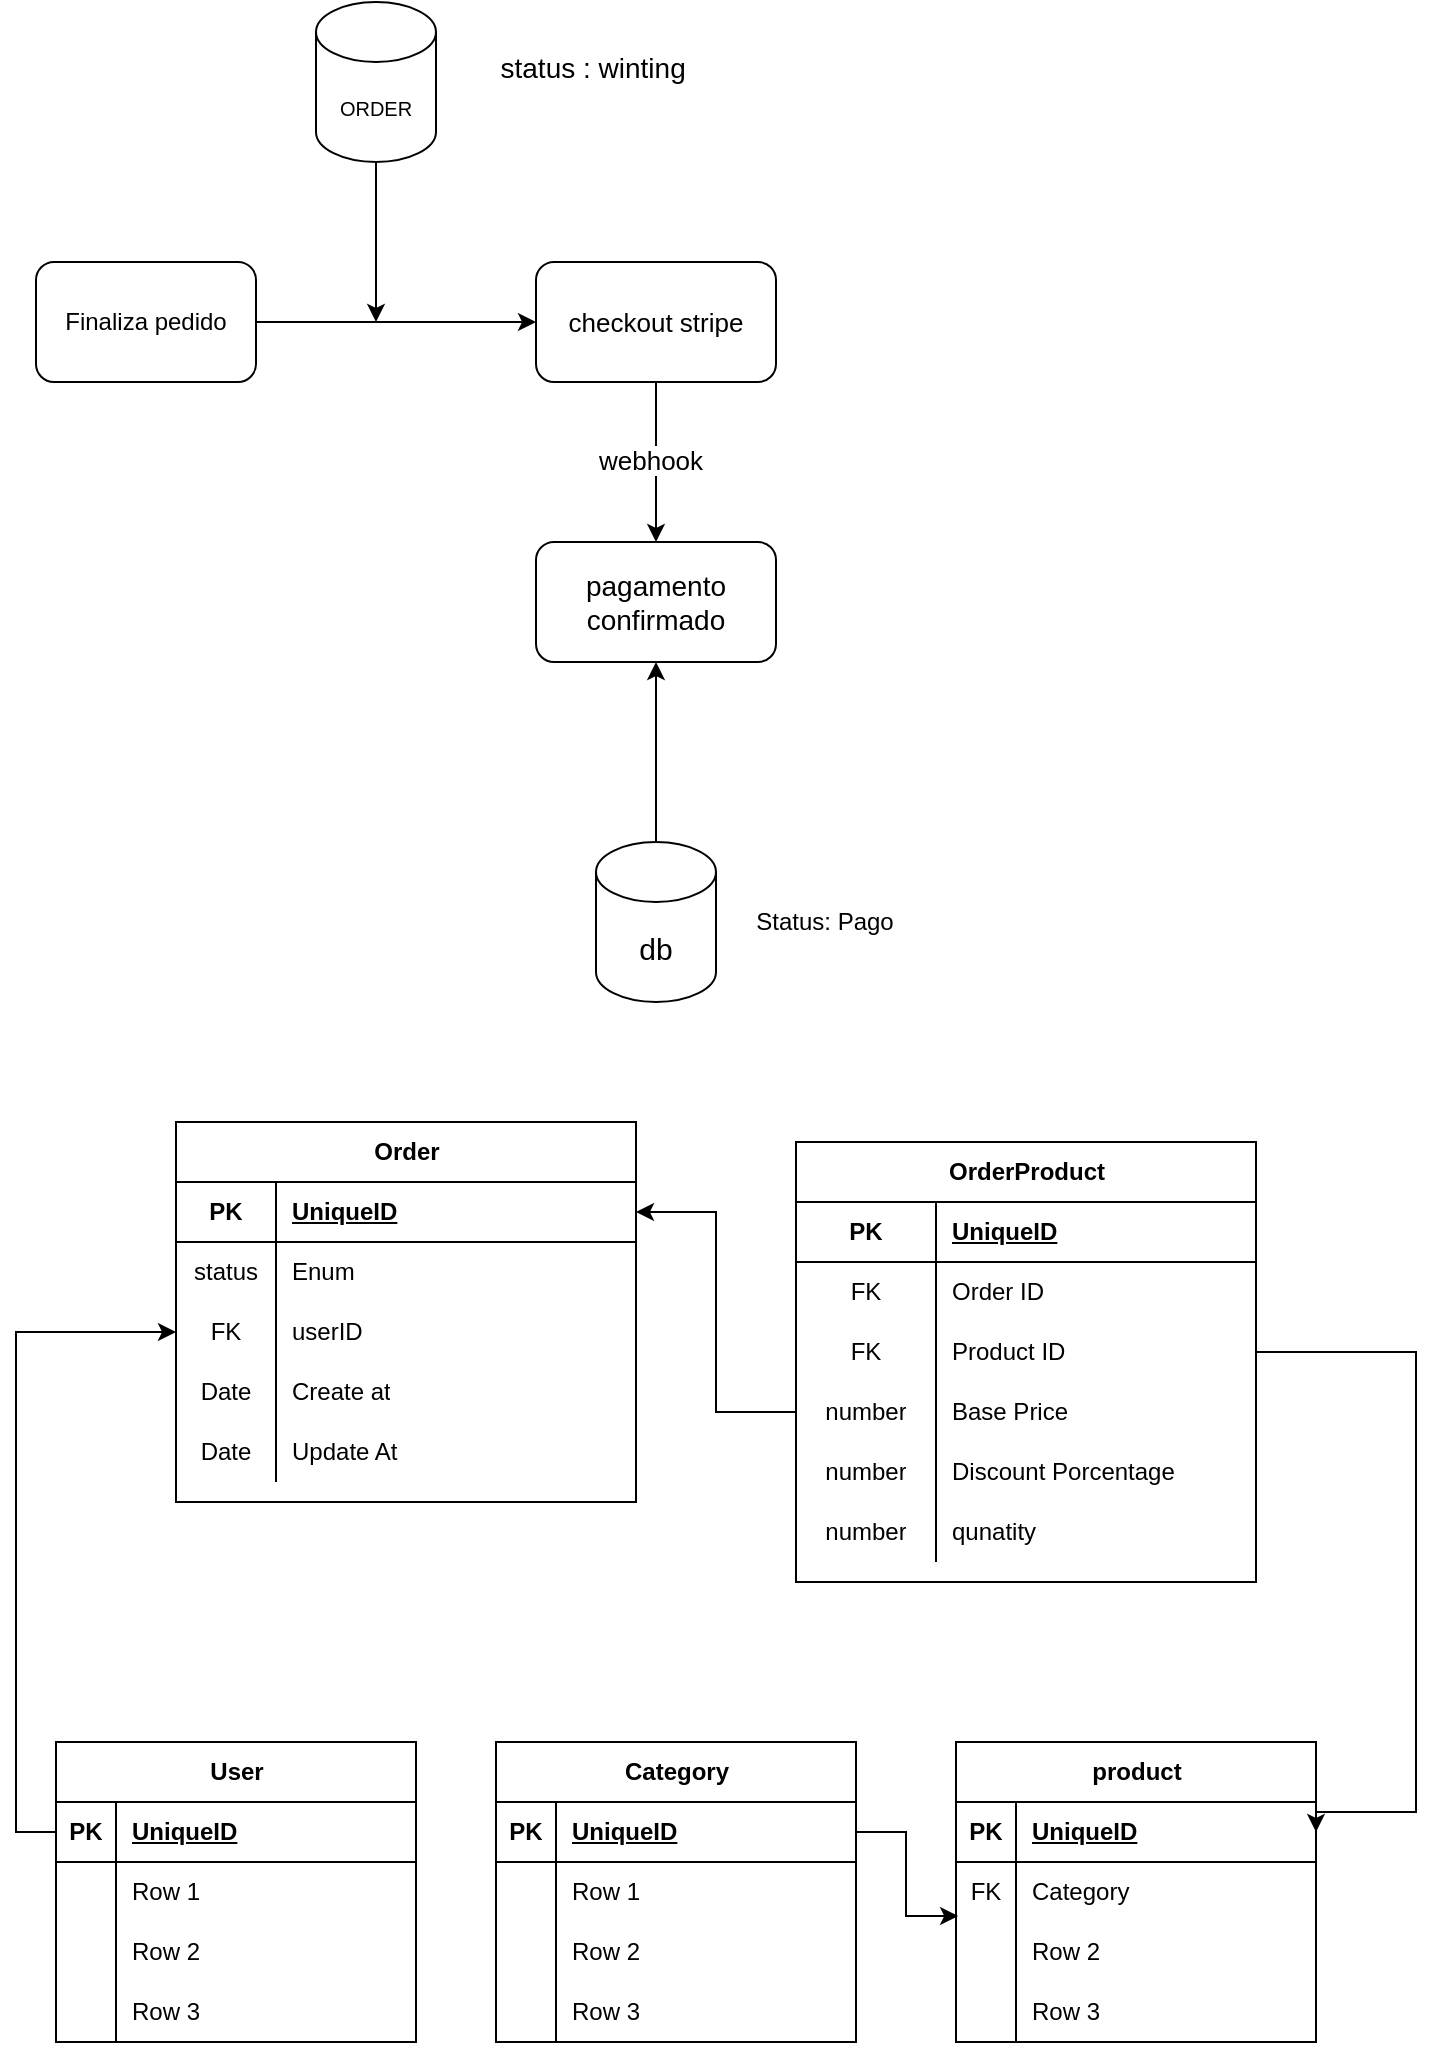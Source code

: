 <mxfile version="22.0.8" type="github">
  <diagram id="av1MfGD0htscGhMpmJ32" name="Página-1">
    <mxGraphModel dx="674" dy="748" grid="1" gridSize="10" guides="1" tooltips="1" connect="1" arrows="1" fold="1" page="1" pageScale="1" pageWidth="827" pageHeight="1169" math="0" shadow="0">
      <root>
        <mxCell id="0" />
        <mxCell id="1" parent="0" />
        <mxCell id="x_FnqYH_u3WfwARJG1x3-4" value="" style="edgeStyle=orthogonalEdgeStyle;rounded=0;orthogonalLoop=1;jettySize=auto;html=1;" edge="1" parent="1" source="x_FnqYH_u3WfwARJG1x3-1" target="x_FnqYH_u3WfwARJG1x3-3">
          <mxGeometry relative="1" as="geometry">
            <Array as="points">
              <mxPoint x="160" y="210" />
              <mxPoint x="160" y="210" />
            </Array>
          </mxGeometry>
        </mxCell>
        <mxCell id="x_FnqYH_u3WfwARJG1x3-1" value="Finaliza pedido" style="rounded=1;whiteSpace=wrap;html=1;" vertex="1" parent="1">
          <mxGeometry x="20" y="180" width="110" height="60" as="geometry" />
        </mxCell>
        <mxCell id="x_FnqYH_u3WfwARJG1x3-6" value="" style="edgeStyle=orthogonalEdgeStyle;rounded=0;orthogonalLoop=1;jettySize=auto;html=1;" edge="1" parent="1" source="x_FnqYH_u3WfwARJG1x3-3" target="x_FnqYH_u3WfwARJG1x3-5">
          <mxGeometry relative="1" as="geometry" />
        </mxCell>
        <mxCell id="x_FnqYH_u3WfwARJG1x3-7" value="&lt;font style=&quot;font-size: 13px;&quot;&gt;webhook&lt;/font&gt;" style="edgeLabel;html=1;align=center;verticalAlign=middle;resizable=0;points=[];" vertex="1" connectable="0" parent="x_FnqYH_u3WfwARJG1x3-6">
          <mxGeometry x="-0.025" y="-3" relative="1" as="geometry">
            <mxPoint as="offset" />
          </mxGeometry>
        </mxCell>
        <mxCell id="x_FnqYH_u3WfwARJG1x3-3" value="&lt;font style=&quot;font-size: 13px;&quot;&gt;checkout stripe&lt;/font&gt;" style="whiteSpace=wrap;html=1;rounded=1;" vertex="1" parent="1">
          <mxGeometry x="270" y="180" width="120" height="60" as="geometry" />
        </mxCell>
        <mxCell id="x_FnqYH_u3WfwARJG1x3-5" value="&lt;font style=&quot;font-size: 14px;&quot;&gt;pagamento confirmado&lt;/font&gt;" style="whiteSpace=wrap;html=1;rounded=1;" vertex="1" parent="1">
          <mxGeometry x="270" y="320" width="120" height="60" as="geometry" />
        </mxCell>
        <mxCell id="x_FnqYH_u3WfwARJG1x3-9" value="" style="edgeStyle=orthogonalEdgeStyle;rounded=0;orthogonalLoop=1;jettySize=auto;html=1;" edge="1" parent="1" source="x_FnqYH_u3WfwARJG1x3-8" target="x_FnqYH_u3WfwARJG1x3-5">
          <mxGeometry relative="1" as="geometry" />
        </mxCell>
        <mxCell id="x_FnqYH_u3WfwARJG1x3-8" value="&lt;font style=&quot;font-size: 15px;&quot;&gt;db&lt;/font&gt;" style="shape=cylinder3;whiteSpace=wrap;html=1;boundedLbl=1;backgroundOutline=1;size=15;" vertex="1" parent="1">
          <mxGeometry x="300" y="470" width="60" height="80" as="geometry" />
        </mxCell>
        <mxCell id="x_FnqYH_u3WfwARJG1x3-12" style="edgeStyle=orthogonalEdgeStyle;rounded=0;orthogonalLoop=1;jettySize=auto;html=1;" edge="1" parent="1" source="x_FnqYH_u3WfwARJG1x3-10">
          <mxGeometry relative="1" as="geometry">
            <mxPoint x="190" y="210" as="targetPoint" />
          </mxGeometry>
        </mxCell>
        <mxCell id="x_FnqYH_u3WfwARJG1x3-10" value="&lt;font size=&quot;1&quot;&gt;ORDER&lt;/font&gt;" style="shape=cylinder3;whiteSpace=wrap;html=1;boundedLbl=1;backgroundOutline=1;size=15;" vertex="1" parent="1">
          <mxGeometry x="160" y="50" width="60" height="80" as="geometry" />
        </mxCell>
        <mxCell id="x_FnqYH_u3WfwARJG1x3-13" value="&lt;span style=&quot;font-size: 14px;&quot;&gt;status : winting&amp;nbsp;&lt;/span&gt;" style="text;html=1;align=center;verticalAlign=middle;resizable=0;points=[];autosize=1;strokeColor=none;fillColor=none;" vertex="1" parent="1">
          <mxGeometry x="240" y="68" width="120" height="30" as="geometry" />
        </mxCell>
        <mxCell id="x_FnqYH_u3WfwARJG1x3-14" value="Status: Pago" style="text;html=1;align=center;verticalAlign=middle;resizable=0;points=[];autosize=1;strokeColor=none;fillColor=none;" vertex="1" parent="1">
          <mxGeometry x="369" y="495" width="90" height="30" as="geometry" />
        </mxCell>
        <mxCell id="x_FnqYH_u3WfwARJG1x3-19" value="Order" style="shape=table;startSize=30;container=1;collapsible=1;childLayout=tableLayout;fixedRows=1;rowLines=0;fontStyle=1;align=center;resizeLast=1;html=1;" vertex="1" parent="1">
          <mxGeometry x="90" y="610" width="230" height="190" as="geometry" />
        </mxCell>
        <mxCell id="x_FnqYH_u3WfwARJG1x3-20" value="" style="shape=tableRow;horizontal=0;startSize=0;swimlaneHead=0;swimlaneBody=0;fillColor=none;collapsible=0;dropTarget=0;points=[[0,0.5],[1,0.5]];portConstraint=eastwest;top=0;left=0;right=0;bottom=1;" vertex="1" parent="x_FnqYH_u3WfwARJG1x3-19">
          <mxGeometry y="30" width="230" height="30" as="geometry" />
        </mxCell>
        <mxCell id="x_FnqYH_u3WfwARJG1x3-21" value="PK" style="shape=partialRectangle;connectable=0;fillColor=none;top=0;left=0;bottom=0;right=0;fontStyle=1;overflow=hidden;whiteSpace=wrap;html=1;" vertex="1" parent="x_FnqYH_u3WfwARJG1x3-20">
          <mxGeometry width="50" height="30" as="geometry">
            <mxRectangle width="50" height="30" as="alternateBounds" />
          </mxGeometry>
        </mxCell>
        <mxCell id="x_FnqYH_u3WfwARJG1x3-22" value="UniqueID" style="shape=partialRectangle;connectable=0;fillColor=none;top=0;left=0;bottom=0;right=0;align=left;spacingLeft=6;fontStyle=5;overflow=hidden;whiteSpace=wrap;html=1;" vertex="1" parent="x_FnqYH_u3WfwARJG1x3-20">
          <mxGeometry x="50" width="180" height="30" as="geometry">
            <mxRectangle width="180" height="30" as="alternateBounds" />
          </mxGeometry>
        </mxCell>
        <mxCell id="x_FnqYH_u3WfwARJG1x3-23" value="" style="shape=tableRow;horizontal=0;startSize=0;swimlaneHead=0;swimlaneBody=0;fillColor=none;collapsible=0;dropTarget=0;points=[[0,0.5],[1,0.5]];portConstraint=eastwest;top=0;left=0;right=0;bottom=0;" vertex="1" parent="x_FnqYH_u3WfwARJG1x3-19">
          <mxGeometry y="60" width="230" height="30" as="geometry" />
        </mxCell>
        <mxCell id="x_FnqYH_u3WfwARJG1x3-24" value="status" style="shape=partialRectangle;connectable=0;fillColor=none;top=0;left=0;bottom=0;right=0;editable=1;overflow=hidden;whiteSpace=wrap;html=1;" vertex="1" parent="x_FnqYH_u3WfwARJG1x3-23">
          <mxGeometry width="50" height="30" as="geometry">
            <mxRectangle width="50" height="30" as="alternateBounds" />
          </mxGeometry>
        </mxCell>
        <mxCell id="x_FnqYH_u3WfwARJG1x3-25" value="Enum" style="shape=partialRectangle;connectable=0;fillColor=none;top=0;left=0;bottom=0;right=0;align=left;spacingLeft=6;overflow=hidden;whiteSpace=wrap;html=1;" vertex="1" parent="x_FnqYH_u3WfwARJG1x3-23">
          <mxGeometry x="50" width="180" height="30" as="geometry">
            <mxRectangle width="180" height="30" as="alternateBounds" />
          </mxGeometry>
        </mxCell>
        <mxCell id="x_FnqYH_u3WfwARJG1x3-26" value="" style="shape=tableRow;horizontal=0;startSize=0;swimlaneHead=0;swimlaneBody=0;fillColor=none;collapsible=0;dropTarget=0;points=[[0,0.5],[1,0.5]];portConstraint=eastwest;top=0;left=0;right=0;bottom=0;" vertex="1" parent="x_FnqYH_u3WfwARJG1x3-19">
          <mxGeometry y="90" width="230" height="30" as="geometry" />
        </mxCell>
        <mxCell id="x_FnqYH_u3WfwARJG1x3-27" value="FK" style="shape=partialRectangle;connectable=0;fillColor=none;top=0;left=0;bottom=0;right=0;editable=1;overflow=hidden;whiteSpace=wrap;html=1;" vertex="1" parent="x_FnqYH_u3WfwARJG1x3-26">
          <mxGeometry width="50" height="30" as="geometry">
            <mxRectangle width="50" height="30" as="alternateBounds" />
          </mxGeometry>
        </mxCell>
        <mxCell id="x_FnqYH_u3WfwARJG1x3-28" value="userID" style="shape=partialRectangle;connectable=0;fillColor=none;top=0;left=0;bottom=0;right=0;align=left;spacingLeft=6;overflow=hidden;whiteSpace=wrap;html=1;" vertex="1" parent="x_FnqYH_u3WfwARJG1x3-26">
          <mxGeometry x="50" width="180" height="30" as="geometry">
            <mxRectangle width="180" height="30" as="alternateBounds" />
          </mxGeometry>
        </mxCell>
        <mxCell id="x_FnqYH_u3WfwARJG1x3-101" style="shape=tableRow;horizontal=0;startSize=0;swimlaneHead=0;swimlaneBody=0;fillColor=none;collapsible=0;dropTarget=0;points=[[0,0.5],[1,0.5]];portConstraint=eastwest;top=0;left=0;right=0;bottom=0;" vertex="1" parent="x_FnqYH_u3WfwARJG1x3-19">
          <mxGeometry y="120" width="230" height="30" as="geometry" />
        </mxCell>
        <mxCell id="x_FnqYH_u3WfwARJG1x3-102" value="Date" style="shape=partialRectangle;connectable=0;fillColor=none;top=0;left=0;bottom=0;right=0;editable=1;overflow=hidden;whiteSpace=wrap;html=1;" vertex="1" parent="x_FnqYH_u3WfwARJG1x3-101">
          <mxGeometry width="50" height="30" as="geometry">
            <mxRectangle width="50" height="30" as="alternateBounds" />
          </mxGeometry>
        </mxCell>
        <mxCell id="x_FnqYH_u3WfwARJG1x3-103" value="Create at" style="shape=partialRectangle;connectable=0;fillColor=none;top=0;left=0;bottom=0;right=0;align=left;spacingLeft=6;overflow=hidden;whiteSpace=wrap;html=1;" vertex="1" parent="x_FnqYH_u3WfwARJG1x3-101">
          <mxGeometry x="50" width="180" height="30" as="geometry">
            <mxRectangle width="180" height="30" as="alternateBounds" />
          </mxGeometry>
        </mxCell>
        <mxCell id="x_FnqYH_u3WfwARJG1x3-104" style="shape=tableRow;horizontal=0;startSize=0;swimlaneHead=0;swimlaneBody=0;fillColor=none;collapsible=0;dropTarget=0;points=[[0,0.5],[1,0.5]];portConstraint=eastwest;top=0;left=0;right=0;bottom=0;" vertex="1" parent="x_FnqYH_u3WfwARJG1x3-19">
          <mxGeometry y="150" width="230" height="30" as="geometry" />
        </mxCell>
        <mxCell id="x_FnqYH_u3WfwARJG1x3-105" value="Date" style="shape=partialRectangle;connectable=0;fillColor=none;top=0;left=0;bottom=0;right=0;editable=1;overflow=hidden;whiteSpace=wrap;html=1;" vertex="1" parent="x_FnqYH_u3WfwARJG1x3-104">
          <mxGeometry width="50" height="30" as="geometry">
            <mxRectangle width="50" height="30" as="alternateBounds" />
          </mxGeometry>
        </mxCell>
        <mxCell id="x_FnqYH_u3WfwARJG1x3-106" value="Update At" style="shape=partialRectangle;connectable=0;fillColor=none;top=0;left=0;bottom=0;right=0;align=left;spacingLeft=6;overflow=hidden;whiteSpace=wrap;html=1;" vertex="1" parent="x_FnqYH_u3WfwARJG1x3-104">
          <mxGeometry x="50" width="180" height="30" as="geometry">
            <mxRectangle width="180" height="30" as="alternateBounds" />
          </mxGeometry>
        </mxCell>
        <mxCell id="x_FnqYH_u3WfwARJG1x3-32" value="OrderProduct" style="shape=table;startSize=30;container=1;collapsible=1;childLayout=tableLayout;fixedRows=1;rowLines=0;fontStyle=1;align=center;resizeLast=1;html=1;" vertex="1" parent="1">
          <mxGeometry x="400" y="620" width="230" height="220" as="geometry" />
        </mxCell>
        <mxCell id="x_FnqYH_u3WfwARJG1x3-33" value="" style="shape=tableRow;horizontal=0;startSize=0;swimlaneHead=0;swimlaneBody=0;fillColor=none;collapsible=0;dropTarget=0;points=[[0,0.5],[1,0.5]];portConstraint=eastwest;top=0;left=0;right=0;bottom=1;" vertex="1" parent="x_FnqYH_u3WfwARJG1x3-32">
          <mxGeometry y="30" width="230" height="30" as="geometry" />
        </mxCell>
        <mxCell id="x_FnqYH_u3WfwARJG1x3-34" value="PK" style="shape=partialRectangle;connectable=0;fillColor=none;top=0;left=0;bottom=0;right=0;fontStyle=1;overflow=hidden;whiteSpace=wrap;html=1;" vertex="1" parent="x_FnqYH_u3WfwARJG1x3-33">
          <mxGeometry width="70" height="30" as="geometry">
            <mxRectangle width="70" height="30" as="alternateBounds" />
          </mxGeometry>
        </mxCell>
        <mxCell id="x_FnqYH_u3WfwARJG1x3-35" value="UniqueID" style="shape=partialRectangle;connectable=0;fillColor=none;top=0;left=0;bottom=0;right=0;align=left;spacingLeft=6;fontStyle=5;overflow=hidden;whiteSpace=wrap;html=1;" vertex="1" parent="x_FnqYH_u3WfwARJG1x3-33">
          <mxGeometry x="70" width="160" height="30" as="geometry">
            <mxRectangle width="160" height="30" as="alternateBounds" />
          </mxGeometry>
        </mxCell>
        <mxCell id="x_FnqYH_u3WfwARJG1x3-36" value="" style="shape=tableRow;horizontal=0;startSize=0;swimlaneHead=0;swimlaneBody=0;fillColor=none;collapsible=0;dropTarget=0;points=[[0,0.5],[1,0.5]];portConstraint=eastwest;top=0;left=0;right=0;bottom=0;" vertex="1" parent="x_FnqYH_u3WfwARJG1x3-32">
          <mxGeometry y="60" width="230" height="30" as="geometry" />
        </mxCell>
        <mxCell id="x_FnqYH_u3WfwARJG1x3-37" value="FK" style="shape=partialRectangle;connectable=0;fillColor=none;top=0;left=0;bottom=0;right=0;editable=1;overflow=hidden;whiteSpace=wrap;html=1;" vertex="1" parent="x_FnqYH_u3WfwARJG1x3-36">
          <mxGeometry width="70" height="30" as="geometry">
            <mxRectangle width="70" height="30" as="alternateBounds" />
          </mxGeometry>
        </mxCell>
        <mxCell id="x_FnqYH_u3WfwARJG1x3-38" value="Order ID" style="shape=partialRectangle;connectable=0;fillColor=none;top=0;left=0;bottom=0;right=0;align=left;spacingLeft=6;overflow=hidden;whiteSpace=wrap;html=1;" vertex="1" parent="x_FnqYH_u3WfwARJG1x3-36">
          <mxGeometry x="70" width="160" height="30" as="geometry">
            <mxRectangle width="160" height="30" as="alternateBounds" />
          </mxGeometry>
        </mxCell>
        <mxCell id="x_FnqYH_u3WfwARJG1x3-55" style="shape=tableRow;horizontal=0;startSize=0;swimlaneHead=0;swimlaneBody=0;fillColor=none;collapsible=0;dropTarget=0;points=[[0,0.5],[1,0.5]];portConstraint=eastwest;top=0;left=0;right=0;bottom=0;" vertex="1" parent="x_FnqYH_u3WfwARJG1x3-32">
          <mxGeometry y="90" width="230" height="30" as="geometry" />
        </mxCell>
        <mxCell id="x_FnqYH_u3WfwARJG1x3-56" value="FK" style="shape=partialRectangle;connectable=0;fillColor=none;top=0;left=0;bottom=0;right=0;editable=1;overflow=hidden;whiteSpace=wrap;html=1;" vertex="1" parent="x_FnqYH_u3WfwARJG1x3-55">
          <mxGeometry width="70" height="30" as="geometry">
            <mxRectangle width="70" height="30" as="alternateBounds" />
          </mxGeometry>
        </mxCell>
        <mxCell id="x_FnqYH_u3WfwARJG1x3-57" value="Product ID" style="shape=partialRectangle;connectable=0;fillColor=none;top=0;left=0;bottom=0;right=0;align=left;spacingLeft=6;overflow=hidden;whiteSpace=wrap;html=1;" vertex="1" parent="x_FnqYH_u3WfwARJG1x3-55">
          <mxGeometry x="70" width="160" height="30" as="geometry">
            <mxRectangle width="160" height="30" as="alternateBounds" />
          </mxGeometry>
        </mxCell>
        <mxCell id="x_FnqYH_u3WfwARJG1x3-39" value="" style="shape=tableRow;horizontal=0;startSize=0;swimlaneHead=0;swimlaneBody=0;fillColor=none;collapsible=0;dropTarget=0;points=[[0,0.5],[1,0.5]];portConstraint=eastwest;top=0;left=0;right=0;bottom=0;" vertex="1" parent="x_FnqYH_u3WfwARJG1x3-32">
          <mxGeometry y="120" width="230" height="30" as="geometry" />
        </mxCell>
        <mxCell id="x_FnqYH_u3WfwARJG1x3-40" value="number" style="shape=partialRectangle;connectable=0;fillColor=none;top=0;left=0;bottom=0;right=0;editable=1;overflow=hidden;whiteSpace=wrap;html=1;" vertex="1" parent="x_FnqYH_u3WfwARJG1x3-39">
          <mxGeometry width="70" height="30" as="geometry">
            <mxRectangle width="70" height="30" as="alternateBounds" />
          </mxGeometry>
        </mxCell>
        <mxCell id="x_FnqYH_u3WfwARJG1x3-41" value="Base Price" style="shape=partialRectangle;connectable=0;fillColor=none;top=0;left=0;bottom=0;right=0;align=left;spacingLeft=6;overflow=hidden;whiteSpace=wrap;html=1;" vertex="1" parent="x_FnqYH_u3WfwARJG1x3-39">
          <mxGeometry x="70" width="160" height="30" as="geometry">
            <mxRectangle width="160" height="30" as="alternateBounds" />
          </mxGeometry>
        </mxCell>
        <mxCell id="x_FnqYH_u3WfwARJG1x3-42" value="" style="shape=tableRow;horizontal=0;startSize=0;swimlaneHead=0;swimlaneBody=0;fillColor=none;collapsible=0;dropTarget=0;points=[[0,0.5],[1,0.5]];portConstraint=eastwest;top=0;left=0;right=0;bottom=0;" vertex="1" parent="x_FnqYH_u3WfwARJG1x3-32">
          <mxGeometry y="150" width="230" height="30" as="geometry" />
        </mxCell>
        <mxCell id="x_FnqYH_u3WfwARJG1x3-43" value="number" style="shape=partialRectangle;connectable=0;fillColor=none;top=0;left=0;bottom=0;right=0;editable=1;overflow=hidden;whiteSpace=wrap;html=1;" vertex="1" parent="x_FnqYH_u3WfwARJG1x3-42">
          <mxGeometry width="70" height="30" as="geometry">
            <mxRectangle width="70" height="30" as="alternateBounds" />
          </mxGeometry>
        </mxCell>
        <mxCell id="x_FnqYH_u3WfwARJG1x3-44" value="Discount Porcentage" style="shape=partialRectangle;connectable=0;fillColor=none;top=0;left=0;bottom=0;right=0;align=left;spacingLeft=6;overflow=hidden;whiteSpace=wrap;html=1;" vertex="1" parent="x_FnqYH_u3WfwARJG1x3-42">
          <mxGeometry x="70" width="160" height="30" as="geometry">
            <mxRectangle width="160" height="30" as="alternateBounds" />
          </mxGeometry>
        </mxCell>
        <mxCell id="x_FnqYH_u3WfwARJG1x3-46" style="shape=tableRow;horizontal=0;startSize=0;swimlaneHead=0;swimlaneBody=0;fillColor=none;collapsible=0;dropTarget=0;points=[[0,0.5],[1,0.5]];portConstraint=eastwest;top=0;left=0;right=0;bottom=0;" vertex="1" parent="x_FnqYH_u3WfwARJG1x3-32">
          <mxGeometry y="180" width="230" height="30" as="geometry" />
        </mxCell>
        <mxCell id="x_FnqYH_u3WfwARJG1x3-47" value="number" style="shape=partialRectangle;connectable=0;fillColor=none;top=0;left=0;bottom=0;right=0;editable=1;overflow=hidden;whiteSpace=wrap;html=1;" vertex="1" parent="x_FnqYH_u3WfwARJG1x3-46">
          <mxGeometry width="70" height="30" as="geometry">
            <mxRectangle width="70" height="30" as="alternateBounds" />
          </mxGeometry>
        </mxCell>
        <mxCell id="x_FnqYH_u3WfwARJG1x3-48" value="qunatity" style="shape=partialRectangle;connectable=0;fillColor=none;top=0;left=0;bottom=0;right=0;align=left;spacingLeft=6;overflow=hidden;whiteSpace=wrap;html=1;" vertex="1" parent="x_FnqYH_u3WfwARJG1x3-46">
          <mxGeometry x="70" width="160" height="30" as="geometry">
            <mxRectangle width="160" height="30" as="alternateBounds" />
          </mxGeometry>
        </mxCell>
        <mxCell id="x_FnqYH_u3WfwARJG1x3-45" style="edgeStyle=orthogonalEdgeStyle;rounded=0;orthogonalLoop=1;jettySize=auto;html=1;entryX=1;entryY=0.5;entryDx=0;entryDy=0;" edge="1" parent="1" source="x_FnqYH_u3WfwARJG1x3-39" target="x_FnqYH_u3WfwARJG1x3-20">
          <mxGeometry relative="1" as="geometry" />
        </mxCell>
        <mxCell id="x_FnqYH_u3WfwARJG1x3-58" value="product" style="shape=table;startSize=30;container=1;collapsible=1;childLayout=tableLayout;fixedRows=1;rowLines=0;fontStyle=1;align=center;resizeLast=1;html=1;" vertex="1" parent="1">
          <mxGeometry x="480" y="920" width="180" height="150" as="geometry" />
        </mxCell>
        <mxCell id="x_FnqYH_u3WfwARJG1x3-59" value="" style="shape=tableRow;horizontal=0;startSize=0;swimlaneHead=0;swimlaneBody=0;fillColor=none;collapsible=0;dropTarget=0;points=[[0,0.5],[1,0.5]];portConstraint=eastwest;top=0;left=0;right=0;bottom=1;" vertex="1" parent="x_FnqYH_u3WfwARJG1x3-58">
          <mxGeometry y="30" width="180" height="30" as="geometry" />
        </mxCell>
        <mxCell id="x_FnqYH_u3WfwARJG1x3-60" value="PK" style="shape=partialRectangle;connectable=0;fillColor=none;top=0;left=0;bottom=0;right=0;fontStyle=1;overflow=hidden;whiteSpace=wrap;html=1;" vertex="1" parent="x_FnqYH_u3WfwARJG1x3-59">
          <mxGeometry width="30" height="30" as="geometry">
            <mxRectangle width="30" height="30" as="alternateBounds" />
          </mxGeometry>
        </mxCell>
        <mxCell id="x_FnqYH_u3WfwARJG1x3-61" value="UniqueID" style="shape=partialRectangle;connectable=0;fillColor=none;top=0;left=0;bottom=0;right=0;align=left;spacingLeft=6;fontStyle=5;overflow=hidden;whiteSpace=wrap;html=1;" vertex="1" parent="x_FnqYH_u3WfwARJG1x3-59">
          <mxGeometry x="30" width="150" height="30" as="geometry">
            <mxRectangle width="150" height="30" as="alternateBounds" />
          </mxGeometry>
        </mxCell>
        <mxCell id="x_FnqYH_u3WfwARJG1x3-62" value="" style="shape=tableRow;horizontal=0;startSize=0;swimlaneHead=0;swimlaneBody=0;fillColor=none;collapsible=0;dropTarget=0;points=[[0,0.5],[1,0.5]];portConstraint=eastwest;top=0;left=0;right=0;bottom=0;" vertex="1" parent="x_FnqYH_u3WfwARJG1x3-58">
          <mxGeometry y="60" width="180" height="30" as="geometry" />
        </mxCell>
        <mxCell id="x_FnqYH_u3WfwARJG1x3-63" value="FK" style="shape=partialRectangle;connectable=0;fillColor=none;top=0;left=0;bottom=0;right=0;editable=1;overflow=hidden;whiteSpace=wrap;html=1;" vertex="1" parent="x_FnqYH_u3WfwARJG1x3-62">
          <mxGeometry width="30" height="30" as="geometry">
            <mxRectangle width="30" height="30" as="alternateBounds" />
          </mxGeometry>
        </mxCell>
        <mxCell id="x_FnqYH_u3WfwARJG1x3-64" value="Category" style="shape=partialRectangle;connectable=0;fillColor=none;top=0;left=0;bottom=0;right=0;align=left;spacingLeft=6;overflow=hidden;whiteSpace=wrap;html=1;" vertex="1" parent="x_FnqYH_u3WfwARJG1x3-62">
          <mxGeometry x="30" width="150" height="30" as="geometry">
            <mxRectangle width="150" height="30" as="alternateBounds" />
          </mxGeometry>
        </mxCell>
        <mxCell id="x_FnqYH_u3WfwARJG1x3-65" value="" style="shape=tableRow;horizontal=0;startSize=0;swimlaneHead=0;swimlaneBody=0;fillColor=none;collapsible=0;dropTarget=0;points=[[0,0.5],[1,0.5]];portConstraint=eastwest;top=0;left=0;right=0;bottom=0;" vertex="1" parent="x_FnqYH_u3WfwARJG1x3-58">
          <mxGeometry y="90" width="180" height="30" as="geometry" />
        </mxCell>
        <mxCell id="x_FnqYH_u3WfwARJG1x3-66" value="" style="shape=partialRectangle;connectable=0;fillColor=none;top=0;left=0;bottom=0;right=0;editable=1;overflow=hidden;whiteSpace=wrap;html=1;" vertex="1" parent="x_FnqYH_u3WfwARJG1x3-65">
          <mxGeometry width="30" height="30" as="geometry">
            <mxRectangle width="30" height="30" as="alternateBounds" />
          </mxGeometry>
        </mxCell>
        <mxCell id="x_FnqYH_u3WfwARJG1x3-67" value="Row 2" style="shape=partialRectangle;connectable=0;fillColor=none;top=0;left=0;bottom=0;right=0;align=left;spacingLeft=6;overflow=hidden;whiteSpace=wrap;html=1;" vertex="1" parent="x_FnqYH_u3WfwARJG1x3-65">
          <mxGeometry x="30" width="150" height="30" as="geometry">
            <mxRectangle width="150" height="30" as="alternateBounds" />
          </mxGeometry>
        </mxCell>
        <mxCell id="x_FnqYH_u3WfwARJG1x3-68" value="" style="shape=tableRow;horizontal=0;startSize=0;swimlaneHead=0;swimlaneBody=0;fillColor=none;collapsible=0;dropTarget=0;points=[[0,0.5],[1,0.5]];portConstraint=eastwest;top=0;left=0;right=0;bottom=0;" vertex="1" parent="x_FnqYH_u3WfwARJG1x3-58">
          <mxGeometry y="120" width="180" height="30" as="geometry" />
        </mxCell>
        <mxCell id="x_FnqYH_u3WfwARJG1x3-69" value="" style="shape=partialRectangle;connectable=0;fillColor=none;top=0;left=0;bottom=0;right=0;editable=1;overflow=hidden;whiteSpace=wrap;html=1;" vertex="1" parent="x_FnqYH_u3WfwARJG1x3-68">
          <mxGeometry width="30" height="30" as="geometry">
            <mxRectangle width="30" height="30" as="alternateBounds" />
          </mxGeometry>
        </mxCell>
        <mxCell id="x_FnqYH_u3WfwARJG1x3-70" value="Row 3" style="shape=partialRectangle;connectable=0;fillColor=none;top=0;left=0;bottom=0;right=0;align=left;spacingLeft=6;overflow=hidden;whiteSpace=wrap;html=1;" vertex="1" parent="x_FnqYH_u3WfwARJG1x3-68">
          <mxGeometry x="30" width="150" height="30" as="geometry">
            <mxRectangle width="150" height="30" as="alternateBounds" />
          </mxGeometry>
        </mxCell>
        <mxCell id="x_FnqYH_u3WfwARJG1x3-71" style="edgeStyle=orthogonalEdgeStyle;rounded=0;orthogonalLoop=1;jettySize=auto;html=1;entryX=1;entryY=0.5;entryDx=0;entryDy=0;" edge="1" parent="1" source="x_FnqYH_u3WfwARJG1x3-55" target="x_FnqYH_u3WfwARJG1x3-59">
          <mxGeometry relative="1" as="geometry">
            <Array as="points">
              <mxPoint x="710" y="725" />
              <mxPoint x="710" y="955" />
            </Array>
          </mxGeometry>
        </mxCell>
        <mxCell id="x_FnqYH_u3WfwARJG1x3-72" value="User" style="shape=table;startSize=30;container=1;collapsible=1;childLayout=tableLayout;fixedRows=1;rowLines=0;fontStyle=1;align=center;resizeLast=1;html=1;" vertex="1" parent="1">
          <mxGeometry x="30" y="920" width="180" height="150" as="geometry" />
        </mxCell>
        <mxCell id="x_FnqYH_u3WfwARJG1x3-73" value="" style="shape=tableRow;horizontal=0;startSize=0;swimlaneHead=0;swimlaneBody=0;fillColor=none;collapsible=0;dropTarget=0;points=[[0,0.5],[1,0.5]];portConstraint=eastwest;top=0;left=0;right=0;bottom=1;" vertex="1" parent="x_FnqYH_u3WfwARJG1x3-72">
          <mxGeometry y="30" width="180" height="30" as="geometry" />
        </mxCell>
        <mxCell id="x_FnqYH_u3WfwARJG1x3-74" value="PK" style="shape=partialRectangle;connectable=0;fillColor=none;top=0;left=0;bottom=0;right=0;fontStyle=1;overflow=hidden;whiteSpace=wrap;html=1;" vertex="1" parent="x_FnqYH_u3WfwARJG1x3-73">
          <mxGeometry width="30" height="30" as="geometry">
            <mxRectangle width="30" height="30" as="alternateBounds" />
          </mxGeometry>
        </mxCell>
        <mxCell id="x_FnqYH_u3WfwARJG1x3-75" value="UniqueID" style="shape=partialRectangle;connectable=0;fillColor=none;top=0;left=0;bottom=0;right=0;align=left;spacingLeft=6;fontStyle=5;overflow=hidden;whiteSpace=wrap;html=1;" vertex="1" parent="x_FnqYH_u3WfwARJG1x3-73">
          <mxGeometry x="30" width="150" height="30" as="geometry">
            <mxRectangle width="150" height="30" as="alternateBounds" />
          </mxGeometry>
        </mxCell>
        <mxCell id="x_FnqYH_u3WfwARJG1x3-76" value="" style="shape=tableRow;horizontal=0;startSize=0;swimlaneHead=0;swimlaneBody=0;fillColor=none;collapsible=0;dropTarget=0;points=[[0,0.5],[1,0.5]];portConstraint=eastwest;top=0;left=0;right=0;bottom=0;" vertex="1" parent="x_FnqYH_u3WfwARJG1x3-72">
          <mxGeometry y="60" width="180" height="30" as="geometry" />
        </mxCell>
        <mxCell id="x_FnqYH_u3WfwARJG1x3-77" value="" style="shape=partialRectangle;connectable=0;fillColor=none;top=0;left=0;bottom=0;right=0;editable=1;overflow=hidden;whiteSpace=wrap;html=1;" vertex="1" parent="x_FnqYH_u3WfwARJG1x3-76">
          <mxGeometry width="30" height="30" as="geometry">
            <mxRectangle width="30" height="30" as="alternateBounds" />
          </mxGeometry>
        </mxCell>
        <mxCell id="x_FnqYH_u3WfwARJG1x3-78" value="Row 1" style="shape=partialRectangle;connectable=0;fillColor=none;top=0;left=0;bottom=0;right=0;align=left;spacingLeft=6;overflow=hidden;whiteSpace=wrap;html=1;" vertex="1" parent="x_FnqYH_u3WfwARJG1x3-76">
          <mxGeometry x="30" width="150" height="30" as="geometry">
            <mxRectangle width="150" height="30" as="alternateBounds" />
          </mxGeometry>
        </mxCell>
        <mxCell id="x_FnqYH_u3WfwARJG1x3-79" value="" style="shape=tableRow;horizontal=0;startSize=0;swimlaneHead=0;swimlaneBody=0;fillColor=none;collapsible=0;dropTarget=0;points=[[0,0.5],[1,0.5]];portConstraint=eastwest;top=0;left=0;right=0;bottom=0;" vertex="1" parent="x_FnqYH_u3WfwARJG1x3-72">
          <mxGeometry y="90" width="180" height="30" as="geometry" />
        </mxCell>
        <mxCell id="x_FnqYH_u3WfwARJG1x3-80" value="" style="shape=partialRectangle;connectable=0;fillColor=none;top=0;left=0;bottom=0;right=0;editable=1;overflow=hidden;whiteSpace=wrap;html=1;" vertex="1" parent="x_FnqYH_u3WfwARJG1x3-79">
          <mxGeometry width="30" height="30" as="geometry">
            <mxRectangle width="30" height="30" as="alternateBounds" />
          </mxGeometry>
        </mxCell>
        <mxCell id="x_FnqYH_u3WfwARJG1x3-81" value="Row 2" style="shape=partialRectangle;connectable=0;fillColor=none;top=0;left=0;bottom=0;right=0;align=left;spacingLeft=6;overflow=hidden;whiteSpace=wrap;html=1;" vertex="1" parent="x_FnqYH_u3WfwARJG1x3-79">
          <mxGeometry x="30" width="150" height="30" as="geometry">
            <mxRectangle width="150" height="30" as="alternateBounds" />
          </mxGeometry>
        </mxCell>
        <mxCell id="x_FnqYH_u3WfwARJG1x3-82" value="" style="shape=tableRow;horizontal=0;startSize=0;swimlaneHead=0;swimlaneBody=0;fillColor=none;collapsible=0;dropTarget=0;points=[[0,0.5],[1,0.5]];portConstraint=eastwest;top=0;left=0;right=0;bottom=0;" vertex="1" parent="x_FnqYH_u3WfwARJG1x3-72">
          <mxGeometry y="120" width="180" height="30" as="geometry" />
        </mxCell>
        <mxCell id="x_FnqYH_u3WfwARJG1x3-83" value="" style="shape=partialRectangle;connectable=0;fillColor=none;top=0;left=0;bottom=0;right=0;editable=1;overflow=hidden;whiteSpace=wrap;html=1;" vertex="1" parent="x_FnqYH_u3WfwARJG1x3-82">
          <mxGeometry width="30" height="30" as="geometry">
            <mxRectangle width="30" height="30" as="alternateBounds" />
          </mxGeometry>
        </mxCell>
        <mxCell id="x_FnqYH_u3WfwARJG1x3-84" value="Row 3" style="shape=partialRectangle;connectable=0;fillColor=none;top=0;left=0;bottom=0;right=0;align=left;spacingLeft=6;overflow=hidden;whiteSpace=wrap;html=1;" vertex="1" parent="x_FnqYH_u3WfwARJG1x3-82">
          <mxGeometry x="30" width="150" height="30" as="geometry">
            <mxRectangle width="150" height="30" as="alternateBounds" />
          </mxGeometry>
        </mxCell>
        <mxCell id="x_FnqYH_u3WfwARJG1x3-86" style="edgeStyle=orthogonalEdgeStyle;rounded=0;orthogonalLoop=1;jettySize=auto;html=1;exitX=0;exitY=0.5;exitDx=0;exitDy=0;entryX=0;entryY=0.5;entryDx=0;entryDy=0;" edge="1" parent="1" source="x_FnqYH_u3WfwARJG1x3-73" target="x_FnqYH_u3WfwARJG1x3-26">
          <mxGeometry relative="1" as="geometry" />
        </mxCell>
        <mxCell id="x_FnqYH_u3WfwARJG1x3-87" value="Category" style="shape=table;startSize=30;container=1;collapsible=1;childLayout=tableLayout;fixedRows=1;rowLines=0;fontStyle=1;align=center;resizeLast=1;html=1;" vertex="1" parent="1">
          <mxGeometry x="250" y="920" width="180" height="150" as="geometry" />
        </mxCell>
        <mxCell id="x_FnqYH_u3WfwARJG1x3-88" value="" style="shape=tableRow;horizontal=0;startSize=0;swimlaneHead=0;swimlaneBody=0;fillColor=none;collapsible=0;dropTarget=0;points=[[0,0.5],[1,0.5]];portConstraint=eastwest;top=0;left=0;right=0;bottom=1;" vertex="1" parent="x_FnqYH_u3WfwARJG1x3-87">
          <mxGeometry y="30" width="180" height="30" as="geometry" />
        </mxCell>
        <mxCell id="x_FnqYH_u3WfwARJG1x3-89" value="PK" style="shape=partialRectangle;connectable=0;fillColor=none;top=0;left=0;bottom=0;right=0;fontStyle=1;overflow=hidden;whiteSpace=wrap;html=1;" vertex="1" parent="x_FnqYH_u3WfwARJG1x3-88">
          <mxGeometry width="30" height="30" as="geometry">
            <mxRectangle width="30" height="30" as="alternateBounds" />
          </mxGeometry>
        </mxCell>
        <mxCell id="x_FnqYH_u3WfwARJG1x3-90" value="UniqueID" style="shape=partialRectangle;connectable=0;fillColor=none;top=0;left=0;bottom=0;right=0;align=left;spacingLeft=6;fontStyle=5;overflow=hidden;whiteSpace=wrap;html=1;" vertex="1" parent="x_FnqYH_u3WfwARJG1x3-88">
          <mxGeometry x="30" width="150" height="30" as="geometry">
            <mxRectangle width="150" height="30" as="alternateBounds" />
          </mxGeometry>
        </mxCell>
        <mxCell id="x_FnqYH_u3WfwARJG1x3-91" value="" style="shape=tableRow;horizontal=0;startSize=0;swimlaneHead=0;swimlaneBody=0;fillColor=none;collapsible=0;dropTarget=0;points=[[0,0.5],[1,0.5]];portConstraint=eastwest;top=0;left=0;right=0;bottom=0;" vertex="1" parent="x_FnqYH_u3WfwARJG1x3-87">
          <mxGeometry y="60" width="180" height="30" as="geometry" />
        </mxCell>
        <mxCell id="x_FnqYH_u3WfwARJG1x3-92" value="" style="shape=partialRectangle;connectable=0;fillColor=none;top=0;left=0;bottom=0;right=0;editable=1;overflow=hidden;whiteSpace=wrap;html=1;" vertex="1" parent="x_FnqYH_u3WfwARJG1x3-91">
          <mxGeometry width="30" height="30" as="geometry">
            <mxRectangle width="30" height="30" as="alternateBounds" />
          </mxGeometry>
        </mxCell>
        <mxCell id="x_FnqYH_u3WfwARJG1x3-93" value="Row 1" style="shape=partialRectangle;connectable=0;fillColor=none;top=0;left=0;bottom=0;right=0;align=left;spacingLeft=6;overflow=hidden;whiteSpace=wrap;html=1;" vertex="1" parent="x_FnqYH_u3WfwARJG1x3-91">
          <mxGeometry x="30" width="150" height="30" as="geometry">
            <mxRectangle width="150" height="30" as="alternateBounds" />
          </mxGeometry>
        </mxCell>
        <mxCell id="x_FnqYH_u3WfwARJG1x3-94" value="" style="shape=tableRow;horizontal=0;startSize=0;swimlaneHead=0;swimlaneBody=0;fillColor=none;collapsible=0;dropTarget=0;points=[[0,0.5],[1,0.5]];portConstraint=eastwest;top=0;left=0;right=0;bottom=0;" vertex="1" parent="x_FnqYH_u3WfwARJG1x3-87">
          <mxGeometry y="90" width="180" height="30" as="geometry" />
        </mxCell>
        <mxCell id="x_FnqYH_u3WfwARJG1x3-95" value="" style="shape=partialRectangle;connectable=0;fillColor=none;top=0;left=0;bottom=0;right=0;editable=1;overflow=hidden;whiteSpace=wrap;html=1;" vertex="1" parent="x_FnqYH_u3WfwARJG1x3-94">
          <mxGeometry width="30" height="30" as="geometry">
            <mxRectangle width="30" height="30" as="alternateBounds" />
          </mxGeometry>
        </mxCell>
        <mxCell id="x_FnqYH_u3WfwARJG1x3-96" value="Row 2" style="shape=partialRectangle;connectable=0;fillColor=none;top=0;left=0;bottom=0;right=0;align=left;spacingLeft=6;overflow=hidden;whiteSpace=wrap;html=1;" vertex="1" parent="x_FnqYH_u3WfwARJG1x3-94">
          <mxGeometry x="30" width="150" height="30" as="geometry">
            <mxRectangle width="150" height="30" as="alternateBounds" />
          </mxGeometry>
        </mxCell>
        <mxCell id="x_FnqYH_u3WfwARJG1x3-97" value="" style="shape=tableRow;horizontal=0;startSize=0;swimlaneHead=0;swimlaneBody=0;fillColor=none;collapsible=0;dropTarget=0;points=[[0,0.5],[1,0.5]];portConstraint=eastwest;top=0;left=0;right=0;bottom=0;" vertex="1" parent="x_FnqYH_u3WfwARJG1x3-87">
          <mxGeometry y="120" width="180" height="30" as="geometry" />
        </mxCell>
        <mxCell id="x_FnqYH_u3WfwARJG1x3-98" value="" style="shape=partialRectangle;connectable=0;fillColor=none;top=0;left=0;bottom=0;right=0;editable=1;overflow=hidden;whiteSpace=wrap;html=1;" vertex="1" parent="x_FnqYH_u3WfwARJG1x3-97">
          <mxGeometry width="30" height="30" as="geometry">
            <mxRectangle width="30" height="30" as="alternateBounds" />
          </mxGeometry>
        </mxCell>
        <mxCell id="x_FnqYH_u3WfwARJG1x3-99" value="Row 3" style="shape=partialRectangle;connectable=0;fillColor=none;top=0;left=0;bottom=0;right=0;align=left;spacingLeft=6;overflow=hidden;whiteSpace=wrap;html=1;" vertex="1" parent="x_FnqYH_u3WfwARJG1x3-97">
          <mxGeometry x="30" width="150" height="30" as="geometry">
            <mxRectangle width="150" height="30" as="alternateBounds" />
          </mxGeometry>
        </mxCell>
        <mxCell id="x_FnqYH_u3WfwARJG1x3-100" style="edgeStyle=orthogonalEdgeStyle;rounded=0;orthogonalLoop=1;jettySize=auto;html=1;exitX=1;exitY=0.5;exitDx=0;exitDy=0;entryX=0.006;entryY=0.9;entryDx=0;entryDy=0;entryPerimeter=0;" edge="1" parent="1" source="x_FnqYH_u3WfwARJG1x3-88" target="x_FnqYH_u3WfwARJG1x3-62">
          <mxGeometry relative="1" as="geometry" />
        </mxCell>
      </root>
    </mxGraphModel>
  </diagram>
</mxfile>
